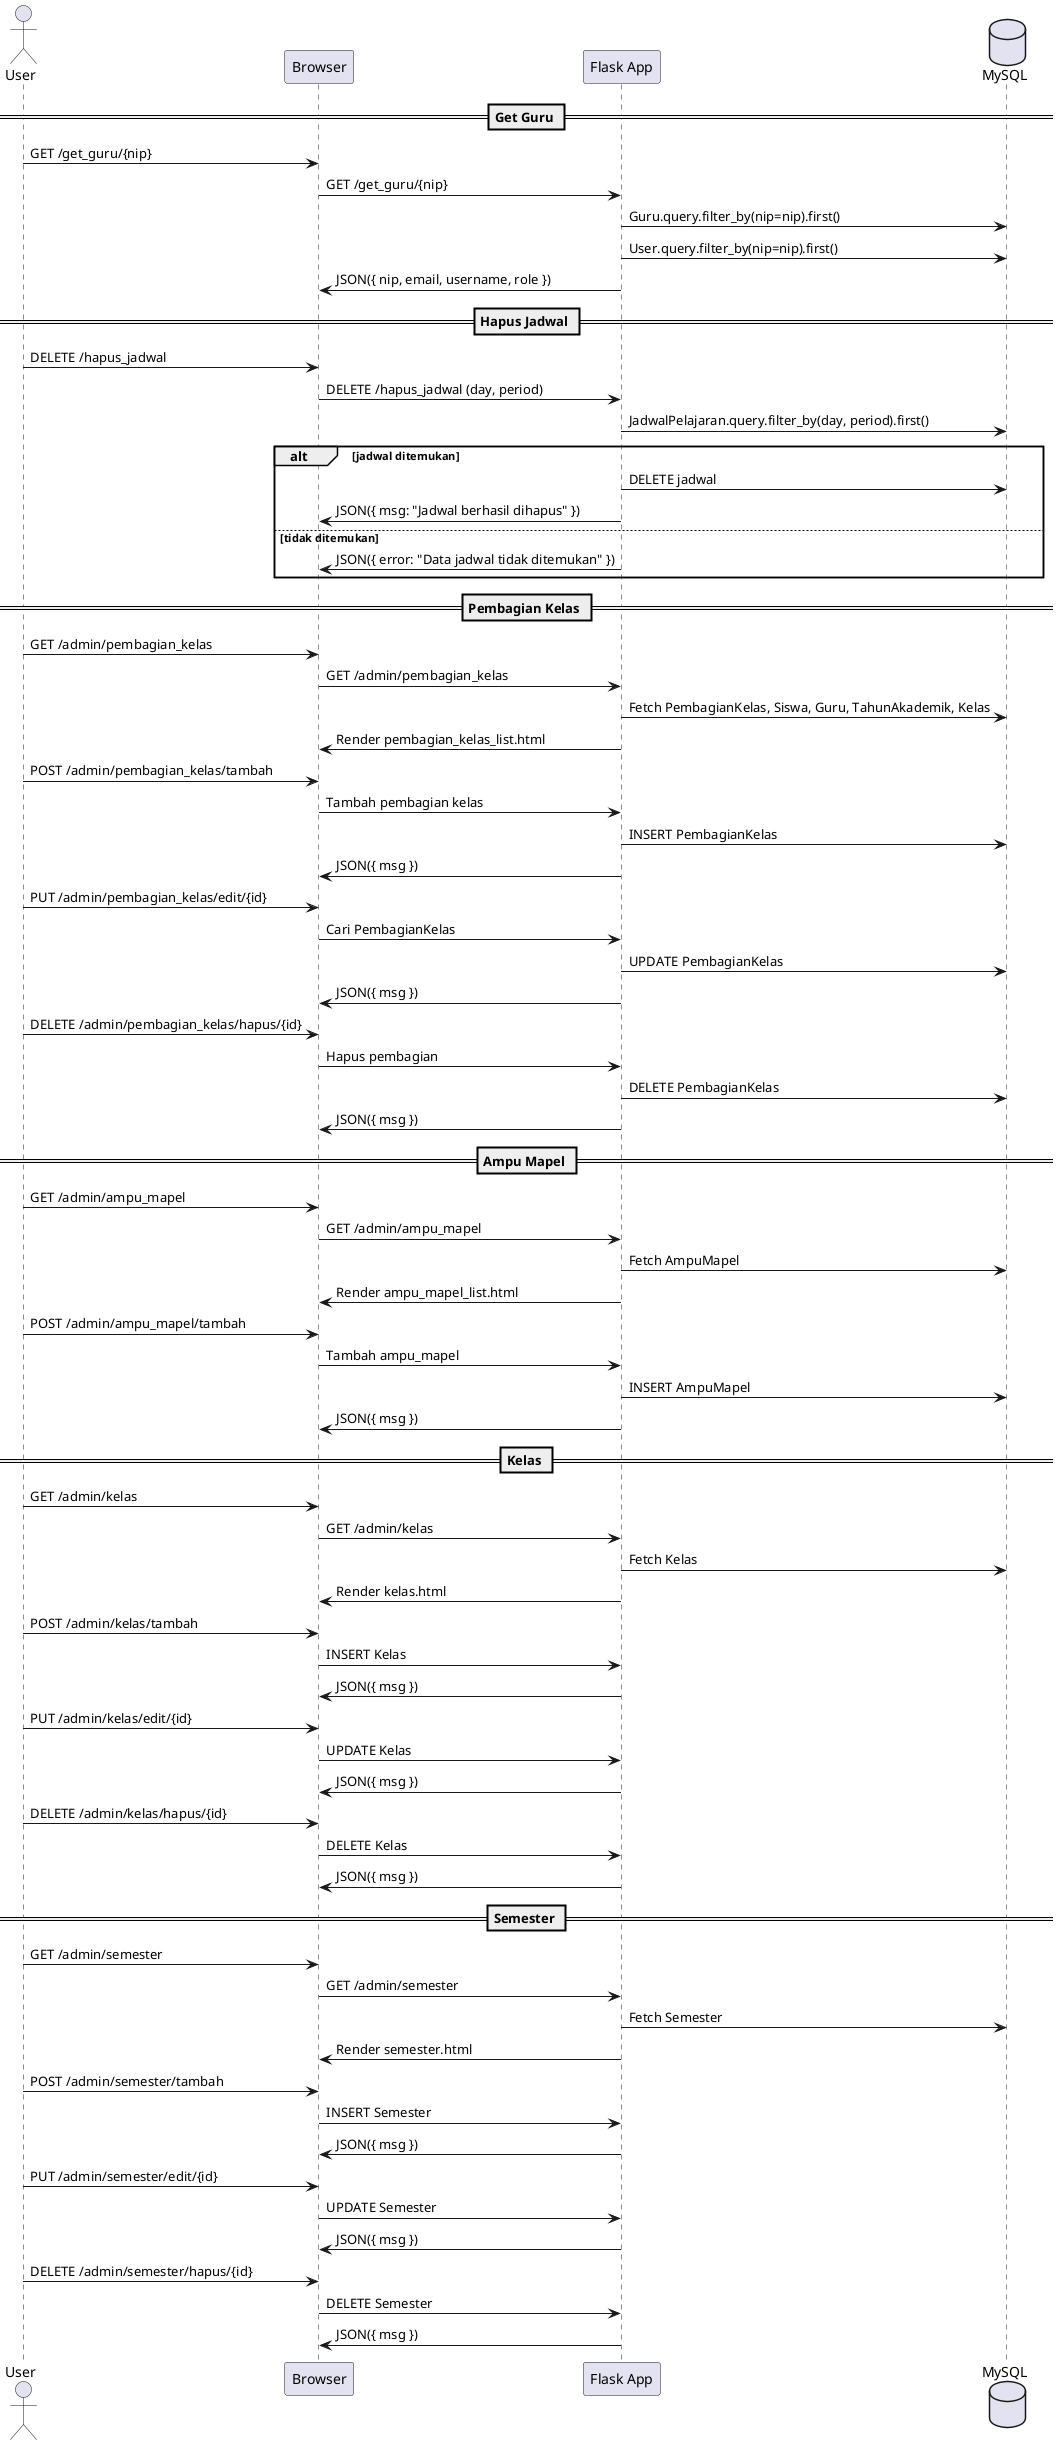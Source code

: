@startuml
actor User
participant "Browser" as B
participant "Flask App" as F
database "MySQL" as DB

== Get Guru ==
User -> B: GET /get_guru/{nip}
B -> F: GET /get_guru/{nip}
F -> DB: Guru.query.filter_by(nip=nip).first()
F -> DB: User.query.filter_by(nip=nip).first()
F -> B: JSON({ nip, email, username, role })

== Hapus Jadwal ==
User -> B: DELETE /hapus_jadwal
B -> F: DELETE /hapus_jadwal (day, period)
F -> DB: JadwalPelajaran.query.filter_by(day, period).first()
alt jadwal ditemukan
    F -> DB: DELETE jadwal
    F -> B: JSON({ msg: "Jadwal berhasil dihapus" })
else tidak ditemukan
    F -> B: JSON({ error: "Data jadwal tidak ditemukan" })
end

== Pembagian Kelas ==
User -> B: GET /admin/pembagian_kelas
B -> F: GET /admin/pembagian_kelas
F -> DB: Fetch PembagianKelas, Siswa, Guru, TahunAkademik, Kelas
F -> B: Render pembagian_kelas_list.html

User -> B: POST /admin/pembagian_kelas/tambah
B -> F: Tambah pembagian kelas
F -> DB: INSERT PembagianKelas
F -> B: JSON({ msg })

User -> B: PUT /admin/pembagian_kelas/edit/{id}
B -> F: Cari PembagianKelas
F -> DB: UPDATE PembagianKelas
F -> B: JSON({ msg })

User -> B: DELETE /admin/pembagian_kelas/hapus/{id}
B -> F: Hapus pembagian
F -> DB: DELETE PembagianKelas
F -> B: JSON({ msg })

== Ampu Mapel ==
User -> B: GET /admin/ampu_mapel
B -> F: GET /admin/ampu_mapel
F -> DB: Fetch AmpuMapel
F -> B: Render ampu_mapel_list.html

User -> B: POST /admin/ampu_mapel/tambah
B -> F: Tambah ampu_mapel
F -> DB: INSERT AmpuMapel
F -> B: JSON({ msg })

== Kelas ==
User -> B: GET /admin/kelas
B -> F: GET /admin/kelas
F -> DB: Fetch Kelas
F -> B: Render kelas.html

User -> B: POST /admin/kelas/tambah
B -> F: INSERT Kelas
F -> B: JSON({ msg })

User -> B: PUT /admin/kelas/edit/{id}
B -> F: UPDATE Kelas
F -> B: JSON({ msg })

User -> B: DELETE /admin/kelas/hapus/{id}
B -> F: DELETE Kelas
F -> B: JSON({ msg })

== Semester ==
User -> B: GET /admin/semester
B -> F: GET /admin/semester
F -> DB: Fetch Semester
F -> B: Render semester.html

User -> B: POST /admin/semester/tambah
B -> F: INSERT Semester
F -> B: JSON({ msg })

User -> B: PUT /admin/semester/edit/{id}
B -> F: UPDATE Semester
F -> B: JSON({ msg })

User -> B: DELETE /admin/semester/hapus/{id}
B -> F: DELETE Semester
F -> B: JSON({ msg })
@enduml
